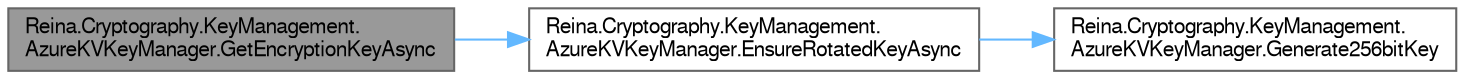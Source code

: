 digraph "Reina.Cryptography.KeyManagement.AzureKVKeyManager.GetEncryptionKeyAsync"
{
 // LATEX_PDF_SIZE
  bgcolor="transparent";
  edge [fontname=FreeSans,fontsize=10,labelfontname=FreeSans,labelfontsize=10];
  node [fontname=FreeSans,fontsize=10,shape=box,height=0.2,width=0.4];
  rankdir="LR";
  Node1 [id="Node000001",label="Reina.Cryptography.KeyManagement.\lAzureKVKeyManager.GetEncryptionKeyAsync",height=0.2,width=0.4,color="gray40", fillcolor="grey60", style="filled", fontcolor="black",tooltip="Asynchronously retrieves an encryption key from Azure Key Vault or the local cache."];
  Node1 -> Node2 [id="edge1_Node000001_Node000002",color="steelblue1",style="solid",tooltip=" "];
  Node2 [id="Node000002",label="Reina.Cryptography.KeyManagement.\lAzureKVKeyManager.EnsureRotatedKeyAsync",height=0.2,width=0.4,color="grey40", fillcolor="white", style="filled",URL="$class_reina_1_1_cryptography_1_1_key_management_1_1_azure_k_v_key_manager.html#abca540502dc71b012ede463584bf63f2",tooltip="Ensures that a cryptographic key is present and rotated if necessary based on the configured threshol..."];
  Node2 -> Node3 [id="edge2_Node000002_Node000003",color="steelblue1",style="solid",tooltip=" "];
  Node3 [id="Node000003",label="Reina.Cryptography.KeyManagement.\lAzureKVKeyManager.Generate256bitKey",height=0.2,width=0.4,color="grey40", fillcolor="white", style="filled",URL="$class_reina_1_1_cryptography_1_1_key_management_1_1_azure_k_v_key_manager.html#aa6d24f34039e3f3a396f2d00c5beeaaa",tooltip="Generates a new 256-bit cryptographic key."];
}
